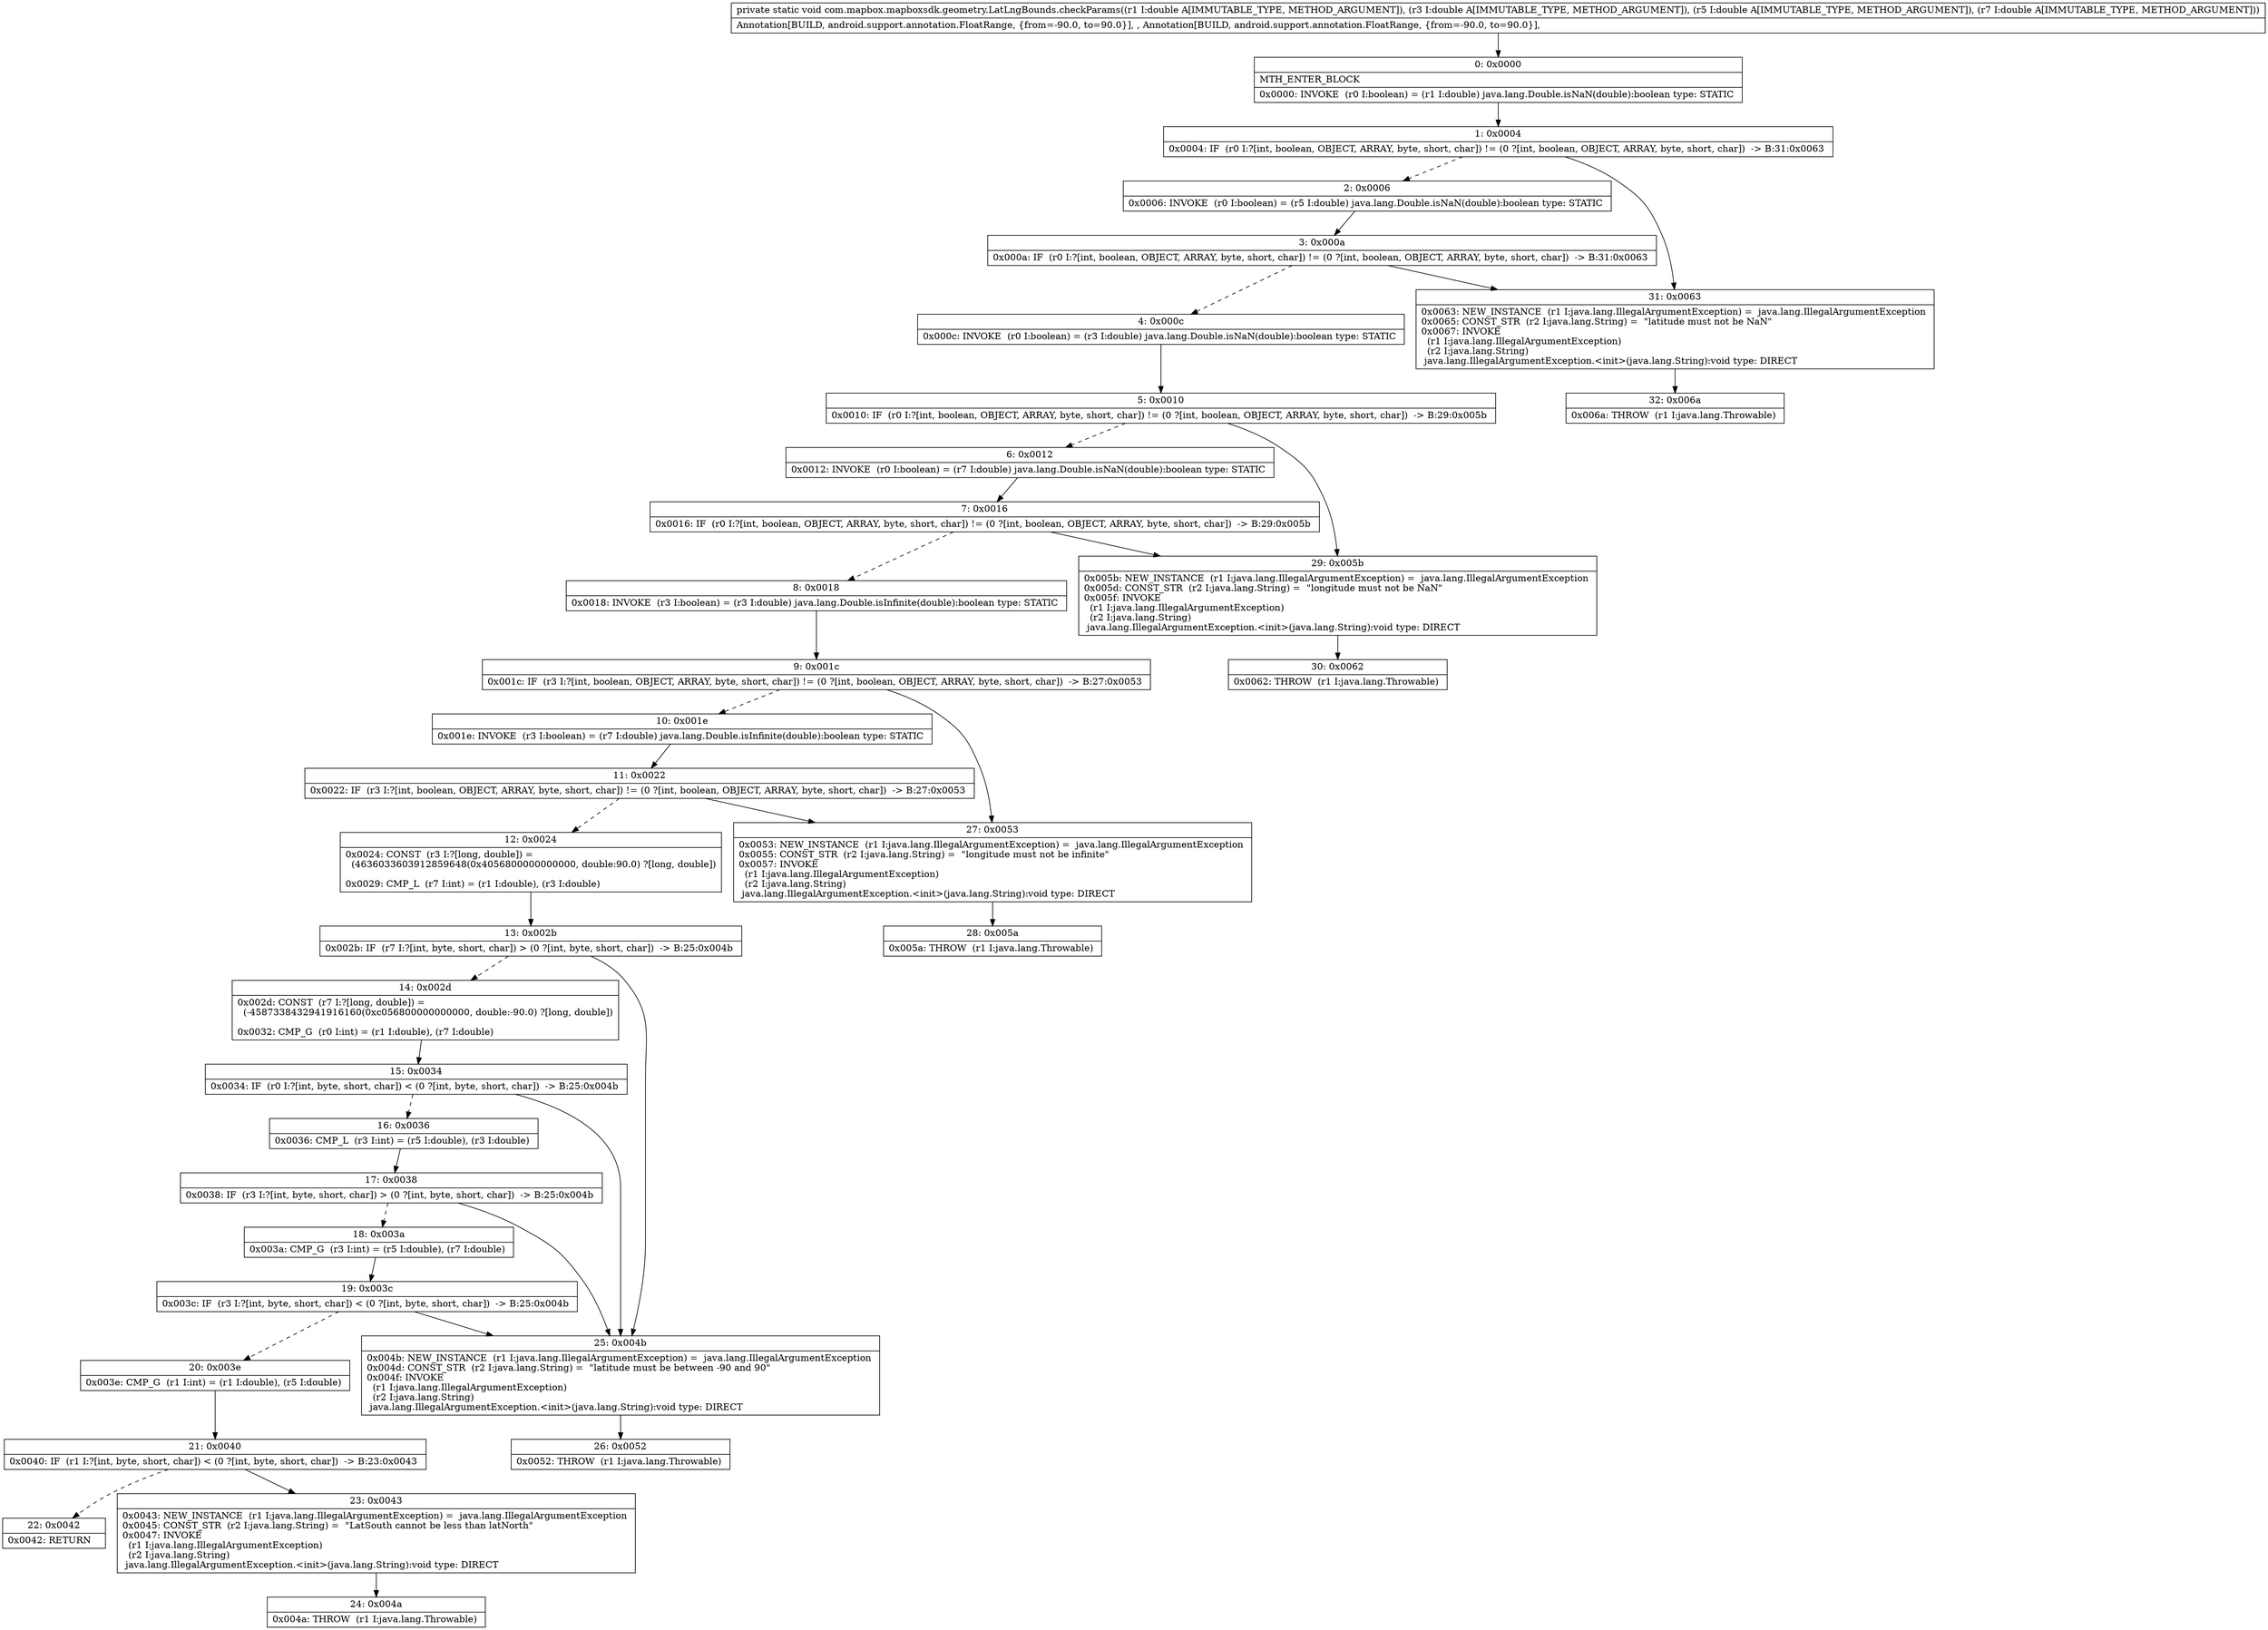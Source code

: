 digraph "CFG forcom.mapbox.mapboxsdk.geometry.LatLngBounds.checkParams(DDDD)V" {
Node_0 [shape=record,label="{0\:\ 0x0000|MTH_ENTER_BLOCK\l|0x0000: INVOKE  (r0 I:boolean) = (r1 I:double) java.lang.Double.isNaN(double):boolean type: STATIC \l}"];
Node_1 [shape=record,label="{1\:\ 0x0004|0x0004: IF  (r0 I:?[int, boolean, OBJECT, ARRAY, byte, short, char]) != (0 ?[int, boolean, OBJECT, ARRAY, byte, short, char])  \-\> B:31:0x0063 \l}"];
Node_2 [shape=record,label="{2\:\ 0x0006|0x0006: INVOKE  (r0 I:boolean) = (r5 I:double) java.lang.Double.isNaN(double):boolean type: STATIC \l}"];
Node_3 [shape=record,label="{3\:\ 0x000a|0x000a: IF  (r0 I:?[int, boolean, OBJECT, ARRAY, byte, short, char]) != (0 ?[int, boolean, OBJECT, ARRAY, byte, short, char])  \-\> B:31:0x0063 \l}"];
Node_4 [shape=record,label="{4\:\ 0x000c|0x000c: INVOKE  (r0 I:boolean) = (r3 I:double) java.lang.Double.isNaN(double):boolean type: STATIC \l}"];
Node_5 [shape=record,label="{5\:\ 0x0010|0x0010: IF  (r0 I:?[int, boolean, OBJECT, ARRAY, byte, short, char]) != (0 ?[int, boolean, OBJECT, ARRAY, byte, short, char])  \-\> B:29:0x005b \l}"];
Node_6 [shape=record,label="{6\:\ 0x0012|0x0012: INVOKE  (r0 I:boolean) = (r7 I:double) java.lang.Double.isNaN(double):boolean type: STATIC \l}"];
Node_7 [shape=record,label="{7\:\ 0x0016|0x0016: IF  (r0 I:?[int, boolean, OBJECT, ARRAY, byte, short, char]) != (0 ?[int, boolean, OBJECT, ARRAY, byte, short, char])  \-\> B:29:0x005b \l}"];
Node_8 [shape=record,label="{8\:\ 0x0018|0x0018: INVOKE  (r3 I:boolean) = (r3 I:double) java.lang.Double.isInfinite(double):boolean type: STATIC \l}"];
Node_9 [shape=record,label="{9\:\ 0x001c|0x001c: IF  (r3 I:?[int, boolean, OBJECT, ARRAY, byte, short, char]) != (0 ?[int, boolean, OBJECT, ARRAY, byte, short, char])  \-\> B:27:0x0053 \l}"];
Node_10 [shape=record,label="{10\:\ 0x001e|0x001e: INVOKE  (r3 I:boolean) = (r7 I:double) java.lang.Double.isInfinite(double):boolean type: STATIC \l}"];
Node_11 [shape=record,label="{11\:\ 0x0022|0x0022: IF  (r3 I:?[int, boolean, OBJECT, ARRAY, byte, short, char]) != (0 ?[int, boolean, OBJECT, ARRAY, byte, short, char])  \-\> B:27:0x0053 \l}"];
Node_12 [shape=record,label="{12\:\ 0x0024|0x0024: CONST  (r3 I:?[long, double]) = \l  (4636033603912859648(0x4056800000000000, double:90.0) ?[long, double])\l \l0x0029: CMP_L  (r7 I:int) = (r1 I:double), (r3 I:double) \l}"];
Node_13 [shape=record,label="{13\:\ 0x002b|0x002b: IF  (r7 I:?[int, byte, short, char]) \> (0 ?[int, byte, short, char])  \-\> B:25:0x004b \l}"];
Node_14 [shape=record,label="{14\:\ 0x002d|0x002d: CONST  (r7 I:?[long, double]) = \l  (\-4587338432941916160(0xc056800000000000, double:\-90.0) ?[long, double])\l \l0x0032: CMP_G  (r0 I:int) = (r1 I:double), (r7 I:double) \l}"];
Node_15 [shape=record,label="{15\:\ 0x0034|0x0034: IF  (r0 I:?[int, byte, short, char]) \< (0 ?[int, byte, short, char])  \-\> B:25:0x004b \l}"];
Node_16 [shape=record,label="{16\:\ 0x0036|0x0036: CMP_L  (r3 I:int) = (r5 I:double), (r3 I:double) \l}"];
Node_17 [shape=record,label="{17\:\ 0x0038|0x0038: IF  (r3 I:?[int, byte, short, char]) \> (0 ?[int, byte, short, char])  \-\> B:25:0x004b \l}"];
Node_18 [shape=record,label="{18\:\ 0x003a|0x003a: CMP_G  (r3 I:int) = (r5 I:double), (r7 I:double) \l}"];
Node_19 [shape=record,label="{19\:\ 0x003c|0x003c: IF  (r3 I:?[int, byte, short, char]) \< (0 ?[int, byte, short, char])  \-\> B:25:0x004b \l}"];
Node_20 [shape=record,label="{20\:\ 0x003e|0x003e: CMP_G  (r1 I:int) = (r1 I:double), (r5 I:double) \l}"];
Node_21 [shape=record,label="{21\:\ 0x0040|0x0040: IF  (r1 I:?[int, byte, short, char]) \< (0 ?[int, byte, short, char])  \-\> B:23:0x0043 \l}"];
Node_22 [shape=record,label="{22\:\ 0x0042|0x0042: RETURN   \l}"];
Node_23 [shape=record,label="{23\:\ 0x0043|0x0043: NEW_INSTANCE  (r1 I:java.lang.IllegalArgumentException) =  java.lang.IllegalArgumentException \l0x0045: CONST_STR  (r2 I:java.lang.String) =  \"LatSouth cannot be less than latNorth\" \l0x0047: INVOKE  \l  (r1 I:java.lang.IllegalArgumentException)\l  (r2 I:java.lang.String)\l java.lang.IllegalArgumentException.\<init\>(java.lang.String):void type: DIRECT \l}"];
Node_24 [shape=record,label="{24\:\ 0x004a|0x004a: THROW  (r1 I:java.lang.Throwable) \l}"];
Node_25 [shape=record,label="{25\:\ 0x004b|0x004b: NEW_INSTANCE  (r1 I:java.lang.IllegalArgumentException) =  java.lang.IllegalArgumentException \l0x004d: CONST_STR  (r2 I:java.lang.String) =  \"latitude must be between \-90 and 90\" \l0x004f: INVOKE  \l  (r1 I:java.lang.IllegalArgumentException)\l  (r2 I:java.lang.String)\l java.lang.IllegalArgumentException.\<init\>(java.lang.String):void type: DIRECT \l}"];
Node_26 [shape=record,label="{26\:\ 0x0052|0x0052: THROW  (r1 I:java.lang.Throwable) \l}"];
Node_27 [shape=record,label="{27\:\ 0x0053|0x0053: NEW_INSTANCE  (r1 I:java.lang.IllegalArgumentException) =  java.lang.IllegalArgumentException \l0x0055: CONST_STR  (r2 I:java.lang.String) =  \"longitude must not be infinite\" \l0x0057: INVOKE  \l  (r1 I:java.lang.IllegalArgumentException)\l  (r2 I:java.lang.String)\l java.lang.IllegalArgumentException.\<init\>(java.lang.String):void type: DIRECT \l}"];
Node_28 [shape=record,label="{28\:\ 0x005a|0x005a: THROW  (r1 I:java.lang.Throwable) \l}"];
Node_29 [shape=record,label="{29\:\ 0x005b|0x005b: NEW_INSTANCE  (r1 I:java.lang.IllegalArgumentException) =  java.lang.IllegalArgumentException \l0x005d: CONST_STR  (r2 I:java.lang.String) =  \"longitude must not be NaN\" \l0x005f: INVOKE  \l  (r1 I:java.lang.IllegalArgumentException)\l  (r2 I:java.lang.String)\l java.lang.IllegalArgumentException.\<init\>(java.lang.String):void type: DIRECT \l}"];
Node_30 [shape=record,label="{30\:\ 0x0062|0x0062: THROW  (r1 I:java.lang.Throwable) \l}"];
Node_31 [shape=record,label="{31\:\ 0x0063|0x0063: NEW_INSTANCE  (r1 I:java.lang.IllegalArgumentException) =  java.lang.IllegalArgumentException \l0x0065: CONST_STR  (r2 I:java.lang.String) =  \"latitude must not be NaN\" \l0x0067: INVOKE  \l  (r1 I:java.lang.IllegalArgumentException)\l  (r2 I:java.lang.String)\l java.lang.IllegalArgumentException.\<init\>(java.lang.String):void type: DIRECT \l}"];
Node_32 [shape=record,label="{32\:\ 0x006a|0x006a: THROW  (r1 I:java.lang.Throwable) \l}"];
MethodNode[shape=record,label="{private static void com.mapbox.mapboxsdk.geometry.LatLngBounds.checkParams((r1 I:double A[IMMUTABLE_TYPE, METHOD_ARGUMENT]), (r3 I:double A[IMMUTABLE_TYPE, METHOD_ARGUMENT]), (r5 I:double A[IMMUTABLE_TYPE, METHOD_ARGUMENT]), (r7 I:double A[IMMUTABLE_TYPE, METHOD_ARGUMENT]))  | Annotation[BUILD, android.support.annotation.FloatRange, \{from=\-90.0, to=90.0\}], , Annotation[BUILD, android.support.annotation.FloatRange, \{from=\-90.0, to=90.0\}], \l}"];
MethodNode -> Node_0;
Node_0 -> Node_1;
Node_1 -> Node_2[style=dashed];
Node_1 -> Node_31;
Node_2 -> Node_3;
Node_3 -> Node_4[style=dashed];
Node_3 -> Node_31;
Node_4 -> Node_5;
Node_5 -> Node_6[style=dashed];
Node_5 -> Node_29;
Node_6 -> Node_7;
Node_7 -> Node_8[style=dashed];
Node_7 -> Node_29;
Node_8 -> Node_9;
Node_9 -> Node_10[style=dashed];
Node_9 -> Node_27;
Node_10 -> Node_11;
Node_11 -> Node_12[style=dashed];
Node_11 -> Node_27;
Node_12 -> Node_13;
Node_13 -> Node_14[style=dashed];
Node_13 -> Node_25;
Node_14 -> Node_15;
Node_15 -> Node_16[style=dashed];
Node_15 -> Node_25;
Node_16 -> Node_17;
Node_17 -> Node_18[style=dashed];
Node_17 -> Node_25;
Node_18 -> Node_19;
Node_19 -> Node_20[style=dashed];
Node_19 -> Node_25;
Node_20 -> Node_21;
Node_21 -> Node_22[style=dashed];
Node_21 -> Node_23;
Node_23 -> Node_24;
Node_25 -> Node_26;
Node_27 -> Node_28;
Node_29 -> Node_30;
Node_31 -> Node_32;
}

